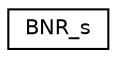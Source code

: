 digraph "Graphical Class Hierarchy"
{
  edge [fontname="Helvetica",fontsize="10",labelfontname="Helvetica",labelfontsize="10"];
  node [fontname="Helvetica",fontsize="10",shape=record];
  rankdir="LR";
  Node1 [label="BNR_s",height=0.2,width=0.4,color="black", fillcolor="white", style="filled",URL="$structBNR__s.html"];
}
